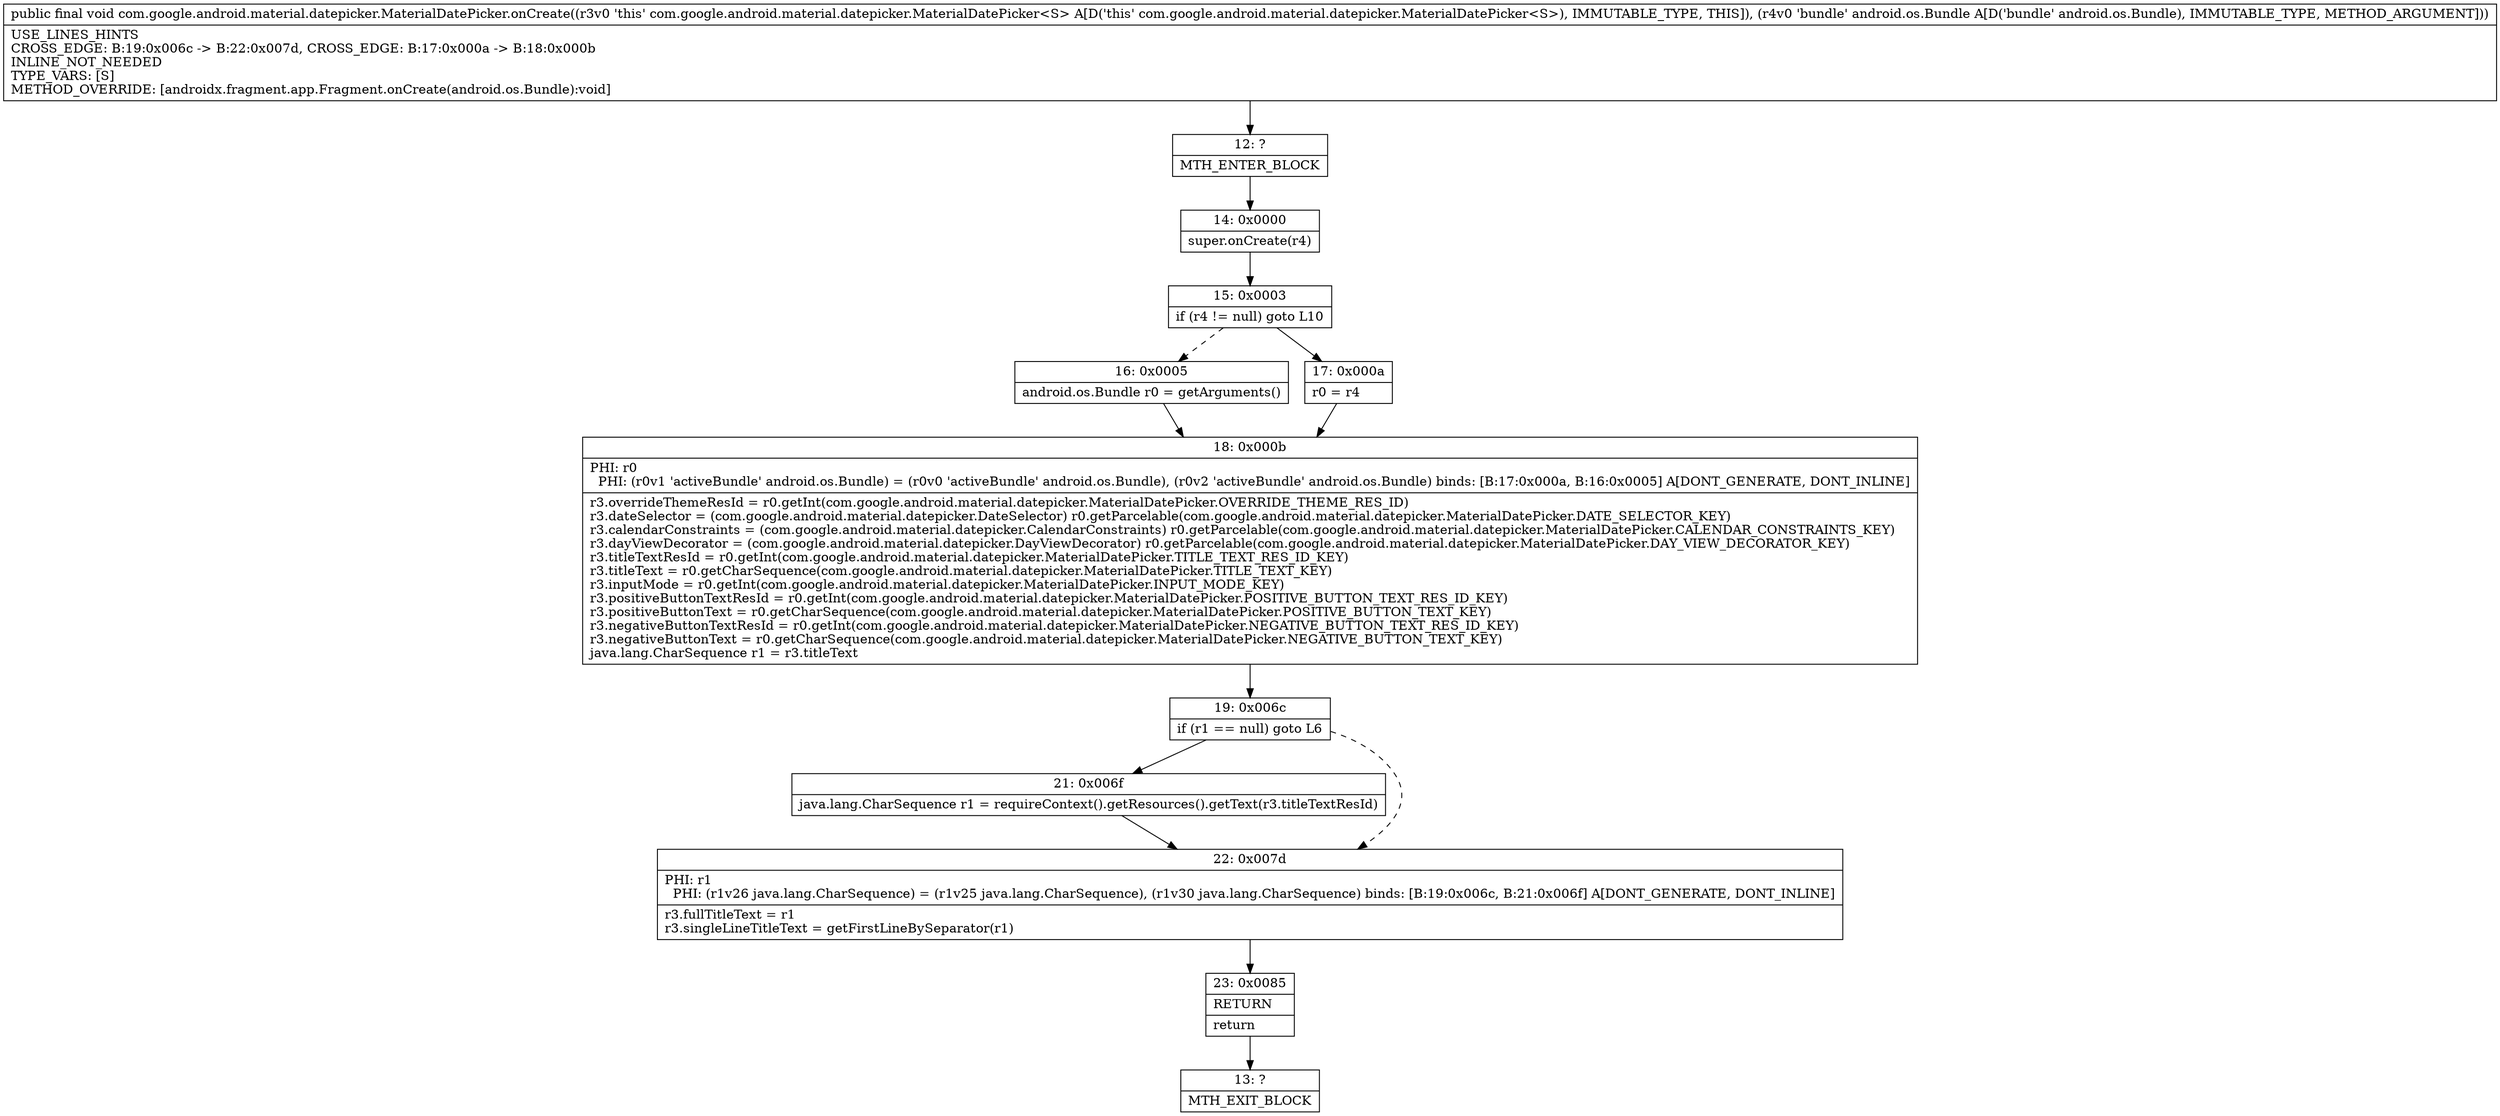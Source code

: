 digraph "CFG forcom.google.android.material.datepicker.MaterialDatePicker.onCreate(Landroid\/os\/Bundle;)V" {
Node_12 [shape=record,label="{12\:\ ?|MTH_ENTER_BLOCK\l}"];
Node_14 [shape=record,label="{14\:\ 0x0000|super.onCreate(r4)\l}"];
Node_15 [shape=record,label="{15\:\ 0x0003|if (r4 != null) goto L10\l}"];
Node_16 [shape=record,label="{16\:\ 0x0005|android.os.Bundle r0 = getArguments()\l}"];
Node_18 [shape=record,label="{18\:\ 0x000b|PHI: r0 \l  PHI: (r0v1 'activeBundle' android.os.Bundle) = (r0v0 'activeBundle' android.os.Bundle), (r0v2 'activeBundle' android.os.Bundle) binds: [B:17:0x000a, B:16:0x0005] A[DONT_GENERATE, DONT_INLINE]\l|r3.overrideThemeResId = r0.getInt(com.google.android.material.datepicker.MaterialDatePicker.OVERRIDE_THEME_RES_ID)\lr3.dateSelector = (com.google.android.material.datepicker.DateSelector) r0.getParcelable(com.google.android.material.datepicker.MaterialDatePicker.DATE_SELECTOR_KEY)\lr3.calendarConstraints = (com.google.android.material.datepicker.CalendarConstraints) r0.getParcelable(com.google.android.material.datepicker.MaterialDatePicker.CALENDAR_CONSTRAINTS_KEY)\lr3.dayViewDecorator = (com.google.android.material.datepicker.DayViewDecorator) r0.getParcelable(com.google.android.material.datepicker.MaterialDatePicker.DAY_VIEW_DECORATOR_KEY)\lr3.titleTextResId = r0.getInt(com.google.android.material.datepicker.MaterialDatePicker.TITLE_TEXT_RES_ID_KEY)\lr3.titleText = r0.getCharSequence(com.google.android.material.datepicker.MaterialDatePicker.TITLE_TEXT_KEY)\lr3.inputMode = r0.getInt(com.google.android.material.datepicker.MaterialDatePicker.INPUT_MODE_KEY)\lr3.positiveButtonTextResId = r0.getInt(com.google.android.material.datepicker.MaterialDatePicker.POSITIVE_BUTTON_TEXT_RES_ID_KEY)\lr3.positiveButtonText = r0.getCharSequence(com.google.android.material.datepicker.MaterialDatePicker.POSITIVE_BUTTON_TEXT_KEY)\lr3.negativeButtonTextResId = r0.getInt(com.google.android.material.datepicker.MaterialDatePicker.NEGATIVE_BUTTON_TEXT_RES_ID_KEY)\lr3.negativeButtonText = r0.getCharSequence(com.google.android.material.datepicker.MaterialDatePicker.NEGATIVE_BUTTON_TEXT_KEY)\ljava.lang.CharSequence r1 = r3.titleText\l}"];
Node_19 [shape=record,label="{19\:\ 0x006c|if (r1 == null) goto L6\l}"];
Node_21 [shape=record,label="{21\:\ 0x006f|java.lang.CharSequence r1 = requireContext().getResources().getText(r3.titleTextResId)\l}"];
Node_22 [shape=record,label="{22\:\ 0x007d|PHI: r1 \l  PHI: (r1v26 java.lang.CharSequence) = (r1v25 java.lang.CharSequence), (r1v30 java.lang.CharSequence) binds: [B:19:0x006c, B:21:0x006f] A[DONT_GENERATE, DONT_INLINE]\l|r3.fullTitleText = r1\lr3.singleLineTitleText = getFirstLineBySeparator(r1)\l}"];
Node_23 [shape=record,label="{23\:\ 0x0085|RETURN\l|return\l}"];
Node_13 [shape=record,label="{13\:\ ?|MTH_EXIT_BLOCK\l}"];
Node_17 [shape=record,label="{17\:\ 0x000a|r0 = r4\l}"];
MethodNode[shape=record,label="{public final void com.google.android.material.datepicker.MaterialDatePicker.onCreate((r3v0 'this' com.google.android.material.datepicker.MaterialDatePicker\<S\> A[D('this' com.google.android.material.datepicker.MaterialDatePicker\<S\>), IMMUTABLE_TYPE, THIS]), (r4v0 'bundle' android.os.Bundle A[D('bundle' android.os.Bundle), IMMUTABLE_TYPE, METHOD_ARGUMENT]))  | USE_LINES_HINTS\lCROSS_EDGE: B:19:0x006c \-\> B:22:0x007d, CROSS_EDGE: B:17:0x000a \-\> B:18:0x000b\lINLINE_NOT_NEEDED\lTYPE_VARS: [S]\lMETHOD_OVERRIDE: [androidx.fragment.app.Fragment.onCreate(android.os.Bundle):void]\l}"];
MethodNode -> Node_12;Node_12 -> Node_14;
Node_14 -> Node_15;
Node_15 -> Node_16[style=dashed];
Node_15 -> Node_17;
Node_16 -> Node_18;
Node_18 -> Node_19;
Node_19 -> Node_21;
Node_19 -> Node_22[style=dashed];
Node_21 -> Node_22;
Node_22 -> Node_23;
Node_23 -> Node_13;
Node_17 -> Node_18;
}

